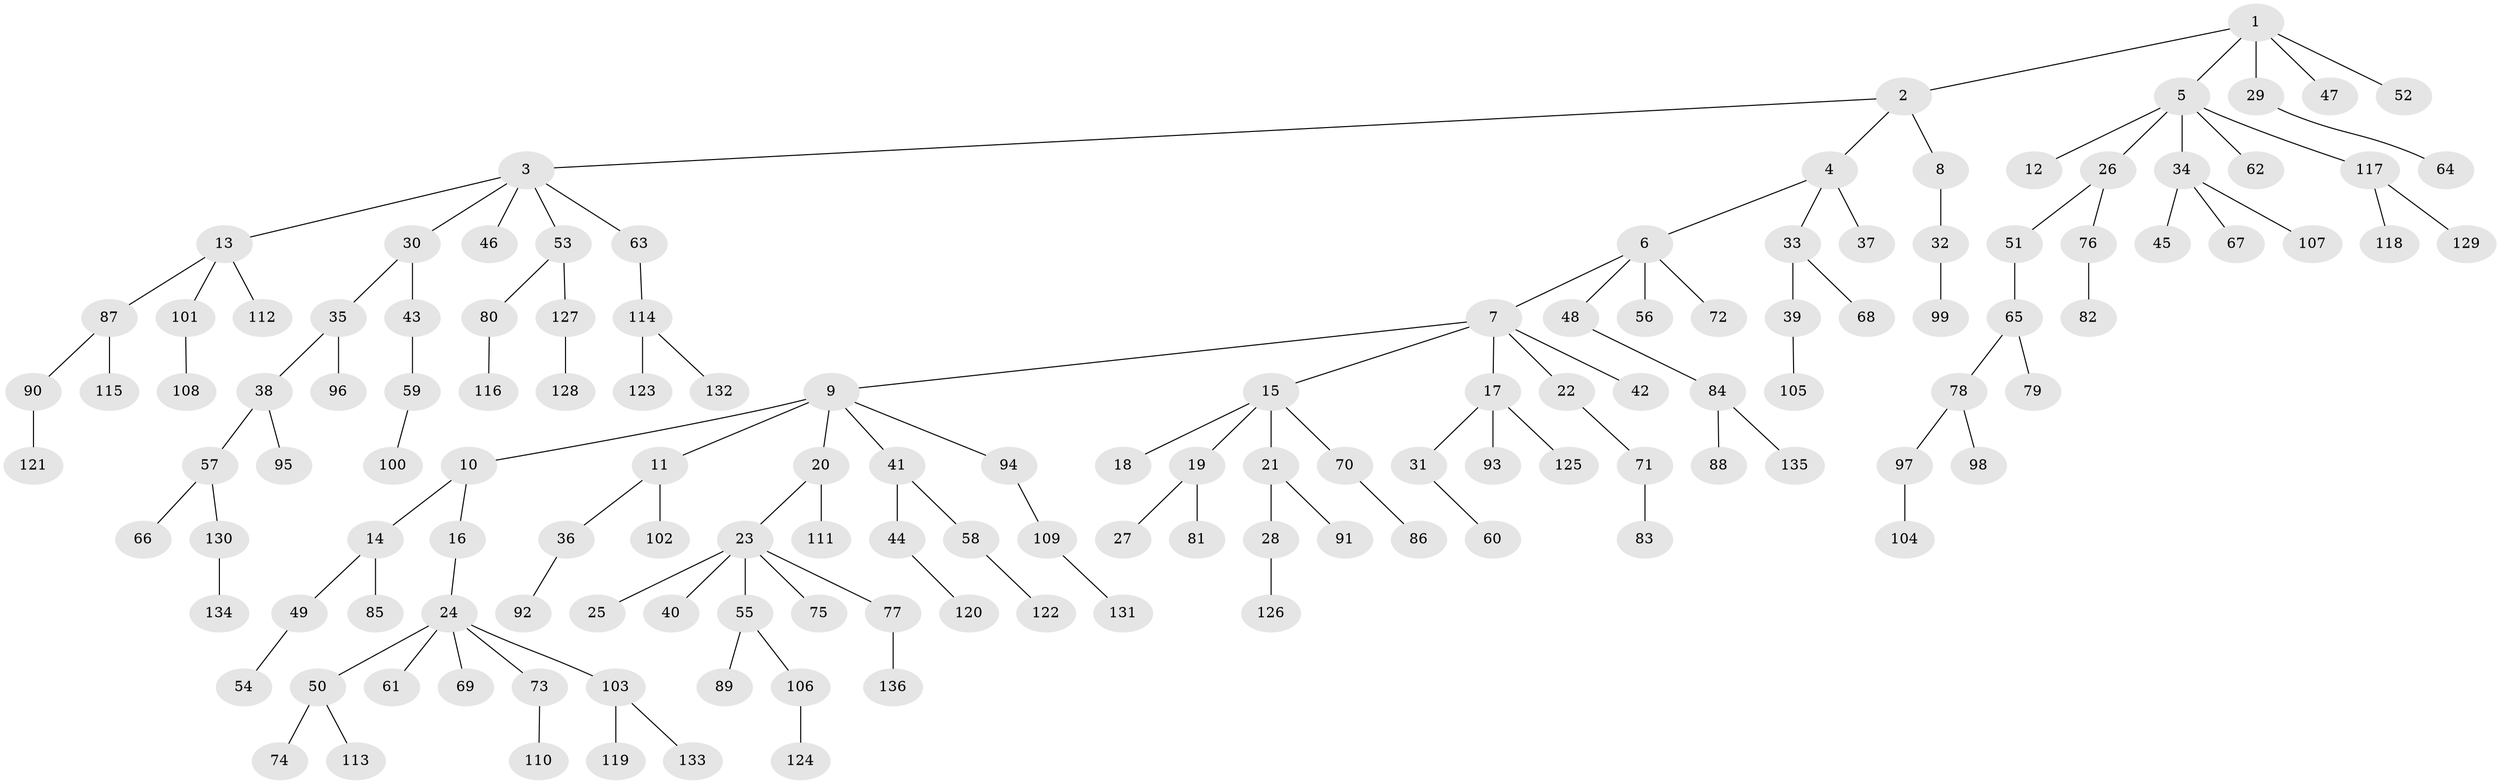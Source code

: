 // Generated by graph-tools (version 1.1) at 2025/11/02/27/25 16:11:25]
// undirected, 136 vertices, 135 edges
graph export_dot {
graph [start="1"]
  node [color=gray90,style=filled];
  1;
  2;
  3;
  4;
  5;
  6;
  7;
  8;
  9;
  10;
  11;
  12;
  13;
  14;
  15;
  16;
  17;
  18;
  19;
  20;
  21;
  22;
  23;
  24;
  25;
  26;
  27;
  28;
  29;
  30;
  31;
  32;
  33;
  34;
  35;
  36;
  37;
  38;
  39;
  40;
  41;
  42;
  43;
  44;
  45;
  46;
  47;
  48;
  49;
  50;
  51;
  52;
  53;
  54;
  55;
  56;
  57;
  58;
  59;
  60;
  61;
  62;
  63;
  64;
  65;
  66;
  67;
  68;
  69;
  70;
  71;
  72;
  73;
  74;
  75;
  76;
  77;
  78;
  79;
  80;
  81;
  82;
  83;
  84;
  85;
  86;
  87;
  88;
  89;
  90;
  91;
  92;
  93;
  94;
  95;
  96;
  97;
  98;
  99;
  100;
  101;
  102;
  103;
  104;
  105;
  106;
  107;
  108;
  109;
  110;
  111;
  112;
  113;
  114;
  115;
  116;
  117;
  118;
  119;
  120;
  121;
  122;
  123;
  124;
  125;
  126;
  127;
  128;
  129;
  130;
  131;
  132;
  133;
  134;
  135;
  136;
  1 -- 2;
  1 -- 5;
  1 -- 29;
  1 -- 47;
  1 -- 52;
  2 -- 3;
  2 -- 4;
  2 -- 8;
  3 -- 13;
  3 -- 30;
  3 -- 46;
  3 -- 53;
  3 -- 63;
  4 -- 6;
  4 -- 33;
  4 -- 37;
  5 -- 12;
  5 -- 26;
  5 -- 34;
  5 -- 62;
  5 -- 117;
  6 -- 7;
  6 -- 48;
  6 -- 56;
  6 -- 72;
  7 -- 9;
  7 -- 15;
  7 -- 17;
  7 -- 22;
  7 -- 42;
  8 -- 32;
  9 -- 10;
  9 -- 11;
  9 -- 20;
  9 -- 41;
  9 -- 94;
  10 -- 14;
  10 -- 16;
  11 -- 36;
  11 -- 102;
  13 -- 87;
  13 -- 101;
  13 -- 112;
  14 -- 49;
  14 -- 85;
  15 -- 18;
  15 -- 19;
  15 -- 21;
  15 -- 70;
  16 -- 24;
  17 -- 31;
  17 -- 93;
  17 -- 125;
  19 -- 27;
  19 -- 81;
  20 -- 23;
  20 -- 111;
  21 -- 28;
  21 -- 91;
  22 -- 71;
  23 -- 25;
  23 -- 40;
  23 -- 55;
  23 -- 75;
  23 -- 77;
  24 -- 50;
  24 -- 61;
  24 -- 69;
  24 -- 73;
  24 -- 103;
  26 -- 51;
  26 -- 76;
  28 -- 126;
  29 -- 64;
  30 -- 35;
  30 -- 43;
  31 -- 60;
  32 -- 99;
  33 -- 39;
  33 -- 68;
  34 -- 45;
  34 -- 67;
  34 -- 107;
  35 -- 38;
  35 -- 96;
  36 -- 92;
  38 -- 57;
  38 -- 95;
  39 -- 105;
  41 -- 44;
  41 -- 58;
  43 -- 59;
  44 -- 120;
  48 -- 84;
  49 -- 54;
  50 -- 74;
  50 -- 113;
  51 -- 65;
  53 -- 80;
  53 -- 127;
  55 -- 89;
  55 -- 106;
  57 -- 66;
  57 -- 130;
  58 -- 122;
  59 -- 100;
  63 -- 114;
  65 -- 78;
  65 -- 79;
  70 -- 86;
  71 -- 83;
  73 -- 110;
  76 -- 82;
  77 -- 136;
  78 -- 97;
  78 -- 98;
  80 -- 116;
  84 -- 88;
  84 -- 135;
  87 -- 90;
  87 -- 115;
  90 -- 121;
  94 -- 109;
  97 -- 104;
  101 -- 108;
  103 -- 119;
  103 -- 133;
  106 -- 124;
  109 -- 131;
  114 -- 123;
  114 -- 132;
  117 -- 118;
  117 -- 129;
  127 -- 128;
  130 -- 134;
}
